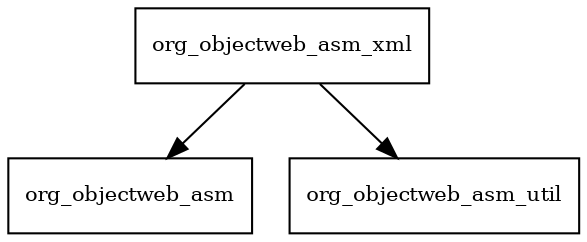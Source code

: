 digraph asm_xml_3_3_package_dependencies {
  node [shape = box, fontsize=10.0];
  org_objectweb_asm_xml -> org_objectweb_asm;
  org_objectweb_asm_xml -> org_objectweb_asm_util;
}
